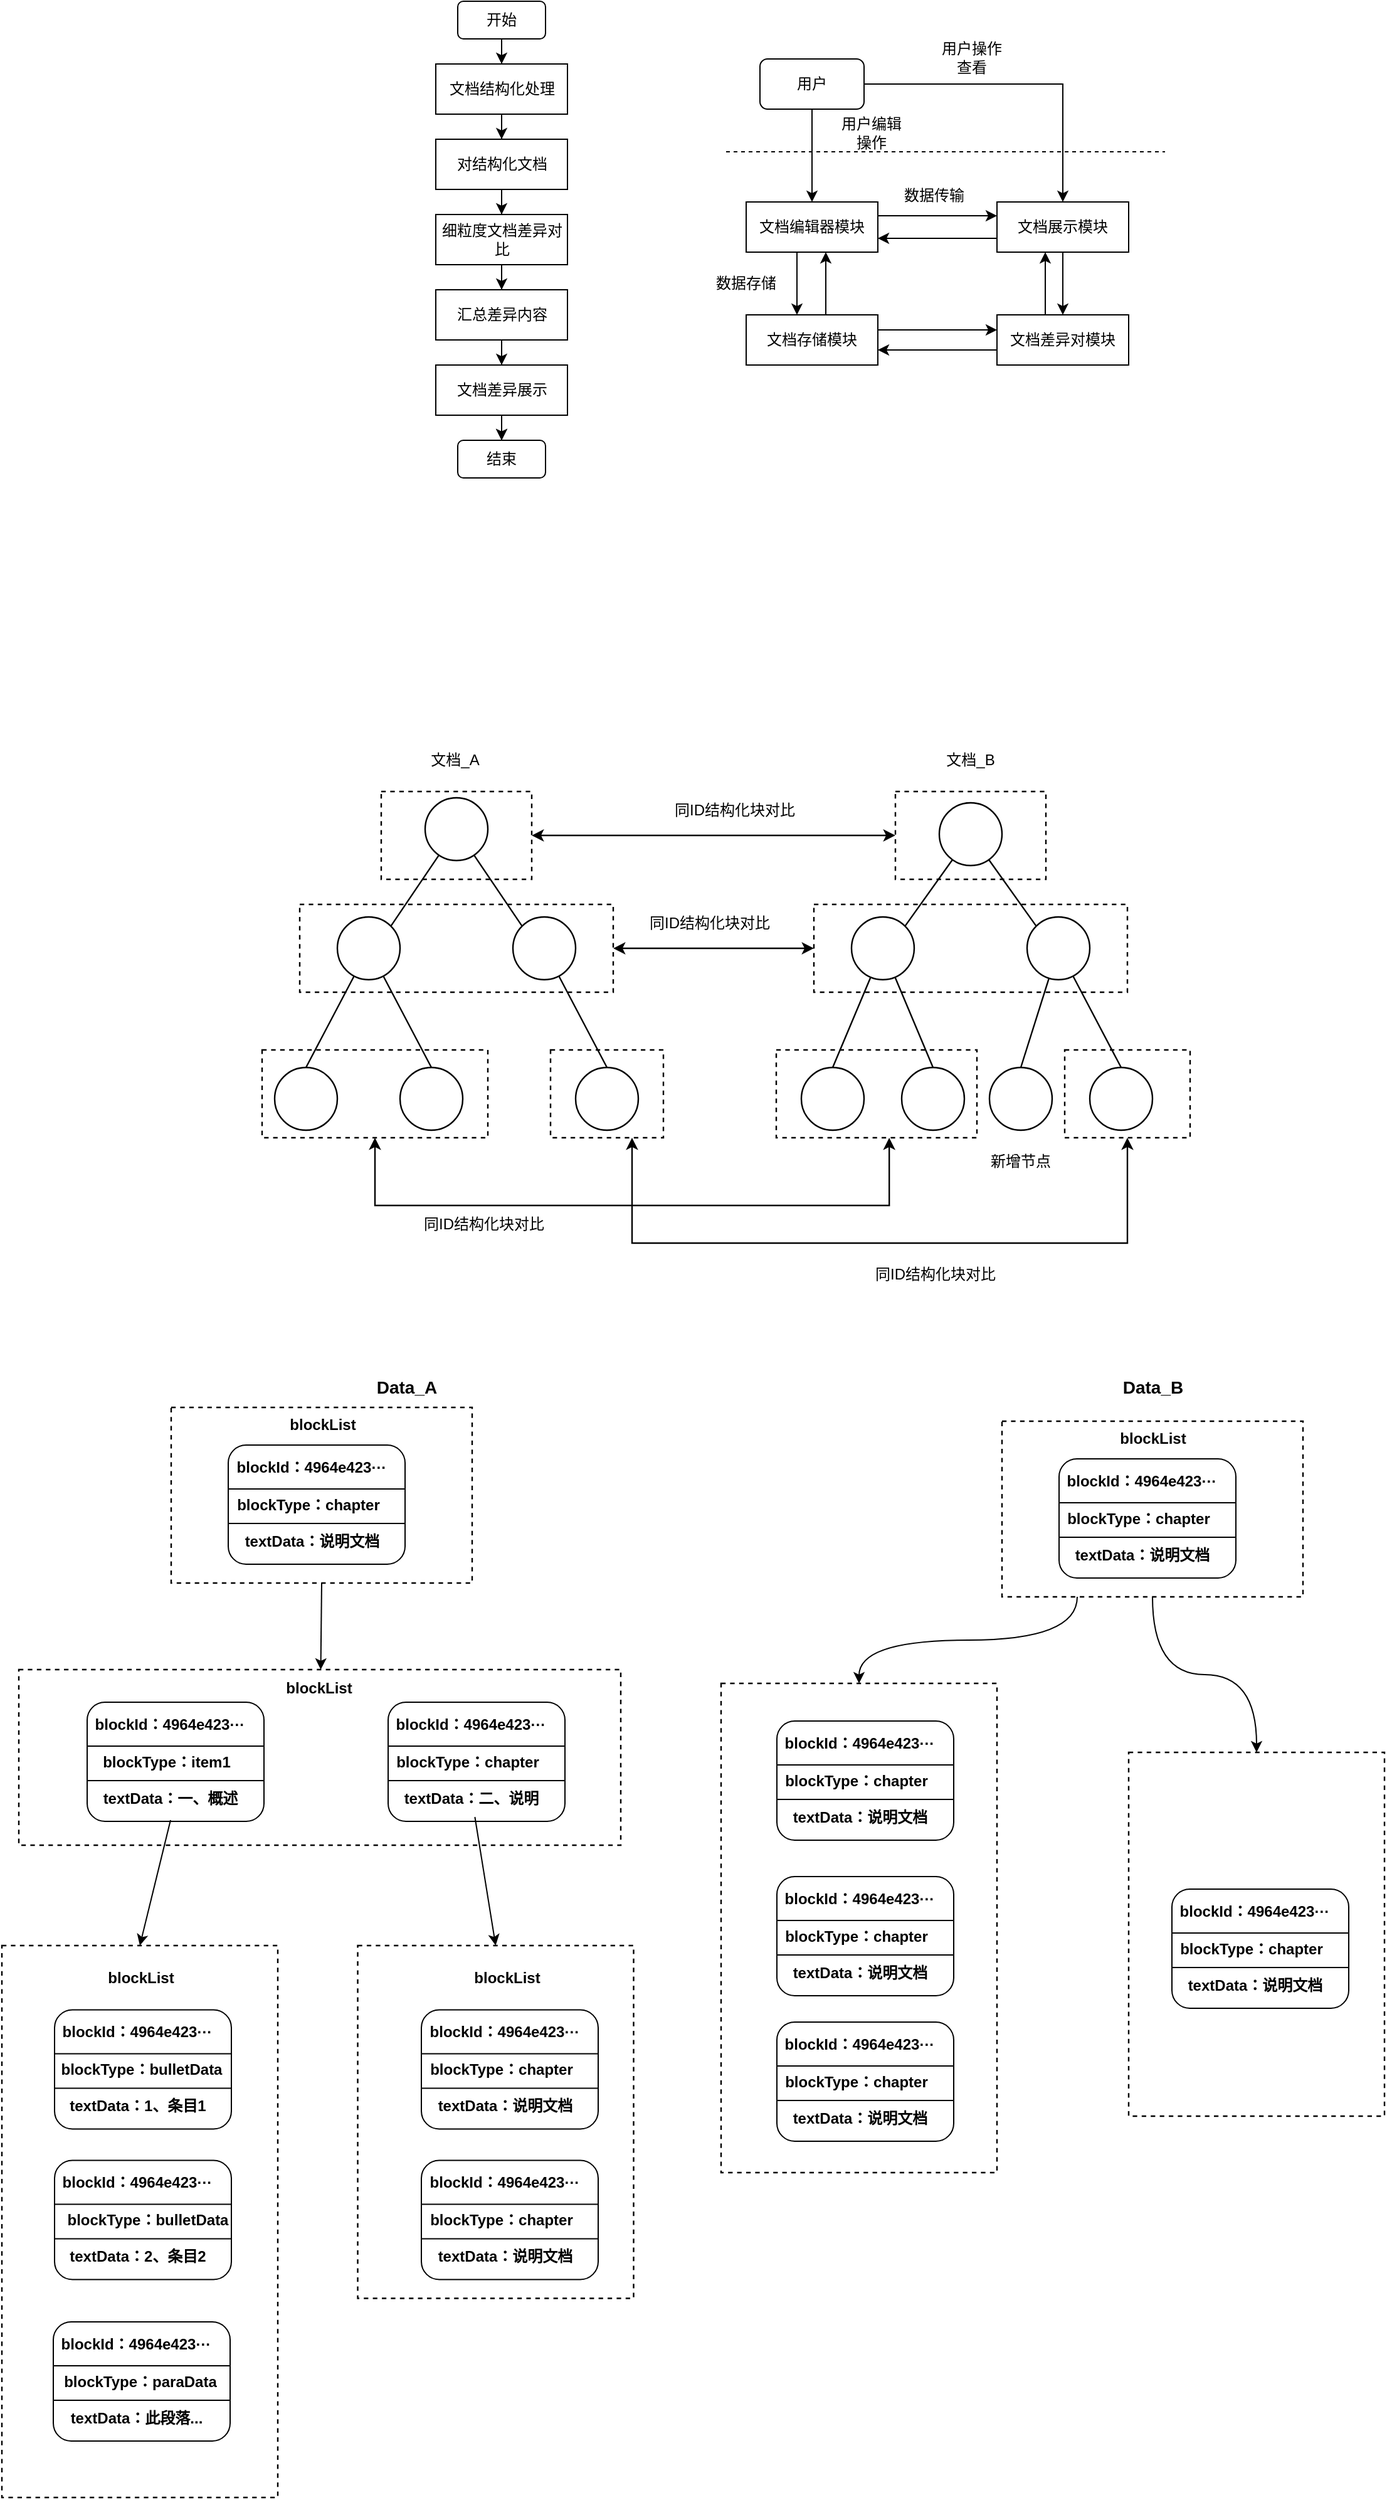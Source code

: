 <mxfile version="24.6.4" type="github">
  <diagram name="第 1 页" id="oBcTDAW4pHkjtFFDSPgj">
    <mxGraphModel dx="2062" dy="655" grid="1" gridSize="10" guides="1" tooltips="1" connect="1" arrows="1" fold="1" page="1" pageScale="1" pageWidth="827" pageHeight="1169" math="0" shadow="0">
      <root>
        <mxCell id="0" />
        <mxCell id="1" parent="0" />
        <mxCell id="rCB-V95ukldK7txEn3Un-233" value="" style="rounded=0;whiteSpace=wrap;html=1;dashed=1;strokeWidth=1.2;" vertex="1" parent="1">
          <mxGeometry x="-163.5" y="1660" width="220" height="440" as="geometry" />
        </mxCell>
        <mxCell id="rCB-V95ukldK7txEn3Un-5" style="edgeStyle=orthogonalEdgeStyle;rounded=0;orthogonalLoop=1;jettySize=auto;html=1;entryX=0.5;entryY=0;entryDx=0;entryDy=0;" edge="1" parent="1" source="lkDawI4MRN-JRugf49g6-1" target="lkDawI4MRN-JRugf49g6-2">
          <mxGeometry relative="1" as="geometry" />
        </mxCell>
        <mxCell id="lkDawI4MRN-JRugf49g6-1" value="开始" style="rounded=1;whiteSpace=wrap;html=1;" parent="1" vertex="1">
          <mxGeometry x="200" y="110" width="70" height="30" as="geometry" />
        </mxCell>
        <mxCell id="rCB-V95ukldK7txEn3Un-6" style="edgeStyle=orthogonalEdgeStyle;rounded=0;orthogonalLoop=1;jettySize=auto;html=1;entryX=0.5;entryY=0;entryDx=0;entryDy=0;" edge="1" parent="1" source="lkDawI4MRN-JRugf49g6-2" target="lkDawI4MRN-JRugf49g6-4">
          <mxGeometry relative="1" as="geometry" />
        </mxCell>
        <mxCell id="lkDawI4MRN-JRugf49g6-2" value="文档结构化处理" style="rounded=0;whiteSpace=wrap;html=1;" parent="1" vertex="1">
          <mxGeometry x="182.5" y="160" width="105" height="40" as="geometry" />
        </mxCell>
        <mxCell id="rCB-V95ukldK7txEn3Un-7" style="edgeStyle=orthogonalEdgeStyle;rounded=0;orthogonalLoop=1;jettySize=auto;html=1;entryX=0.5;entryY=0;entryDx=0;entryDy=0;" edge="1" parent="1" source="lkDawI4MRN-JRugf49g6-4" target="rCB-V95ukldK7txEn3Un-1">
          <mxGeometry relative="1" as="geometry" />
        </mxCell>
        <mxCell id="lkDawI4MRN-JRugf49g6-4" value="对结构化文档" style="rounded=0;whiteSpace=wrap;html=1;" parent="1" vertex="1">
          <mxGeometry x="182.5" y="220" width="105" height="40" as="geometry" />
        </mxCell>
        <mxCell id="rCB-V95ukldK7txEn3Un-8" style="edgeStyle=orthogonalEdgeStyle;rounded=0;orthogonalLoop=1;jettySize=auto;html=1;entryX=0.5;entryY=0;entryDx=0;entryDy=0;" edge="1" parent="1" source="rCB-V95ukldK7txEn3Un-1" target="rCB-V95ukldK7txEn3Un-2">
          <mxGeometry relative="1" as="geometry" />
        </mxCell>
        <mxCell id="rCB-V95ukldK7txEn3Un-1" value="细粒度文档差异对比" style="rounded=0;whiteSpace=wrap;html=1;" vertex="1" parent="1">
          <mxGeometry x="182.5" y="280" width="105" height="40" as="geometry" />
        </mxCell>
        <mxCell id="rCB-V95ukldK7txEn3Un-9" style="edgeStyle=orthogonalEdgeStyle;rounded=0;orthogonalLoop=1;jettySize=auto;html=1;entryX=0.5;entryY=0;entryDx=0;entryDy=0;" edge="1" parent="1" source="rCB-V95ukldK7txEn3Un-2" target="rCB-V95ukldK7txEn3Un-3">
          <mxGeometry relative="1" as="geometry" />
        </mxCell>
        <mxCell id="rCB-V95ukldK7txEn3Un-2" value="汇总差异内容" style="rounded=0;whiteSpace=wrap;html=1;" vertex="1" parent="1">
          <mxGeometry x="182.5" y="340" width="105" height="40" as="geometry" />
        </mxCell>
        <mxCell id="rCB-V95ukldK7txEn3Un-10" style="edgeStyle=orthogonalEdgeStyle;rounded=0;orthogonalLoop=1;jettySize=auto;html=1;entryX=0.5;entryY=0;entryDx=0;entryDy=0;" edge="1" parent="1" source="rCB-V95ukldK7txEn3Un-3" target="rCB-V95ukldK7txEn3Un-4">
          <mxGeometry relative="1" as="geometry" />
        </mxCell>
        <mxCell id="rCB-V95ukldK7txEn3Un-11" value="" style="edgeStyle=orthogonalEdgeStyle;rounded=0;orthogonalLoop=1;jettySize=auto;html=1;" edge="1" parent="1" source="rCB-V95ukldK7txEn3Un-3" target="rCB-V95ukldK7txEn3Un-4">
          <mxGeometry relative="1" as="geometry" />
        </mxCell>
        <mxCell id="rCB-V95ukldK7txEn3Un-3" value="文档差异展示" style="rounded=0;whiteSpace=wrap;html=1;" vertex="1" parent="1">
          <mxGeometry x="182.5" y="400" width="105" height="40" as="geometry" />
        </mxCell>
        <mxCell id="rCB-V95ukldK7txEn3Un-4" value="结束" style="rounded=1;whiteSpace=wrap;html=1;" vertex="1" parent="1">
          <mxGeometry x="200" y="460" width="70" height="30" as="geometry" />
        </mxCell>
        <mxCell id="rCB-V95ukldK7txEn3Un-15" style="edgeStyle=orthogonalEdgeStyle;rounded=0;orthogonalLoop=1;jettySize=auto;html=1;entryX=0.5;entryY=0;entryDx=0;entryDy=0;" edge="1" parent="1">
          <mxGeometry relative="1" as="geometry">
            <mxPoint x="470.5" y="310" as="sourcePoint" />
            <mxPoint x="470.5" y="360" as="targetPoint" />
          </mxGeometry>
        </mxCell>
        <mxCell id="rCB-V95ukldK7txEn3Un-18" style="edgeStyle=orthogonalEdgeStyle;rounded=0;orthogonalLoop=1;jettySize=auto;html=1;entryX=0;entryY=0.5;entryDx=0;entryDy=0;" edge="1" parent="1">
          <mxGeometry relative="1" as="geometry">
            <mxPoint x="535" y="281" as="sourcePoint" />
            <mxPoint x="630" y="281" as="targetPoint" />
          </mxGeometry>
        </mxCell>
        <mxCell id="rCB-V95ukldK7txEn3Un-32" value="" style="edgeStyle=orthogonalEdgeStyle;rounded=0;orthogonalLoop=1;jettySize=auto;html=1;" edge="1" parent="1">
          <mxGeometry relative="1" as="geometry">
            <mxPoint x="630" y="388" as="sourcePoint" />
            <mxPoint x="535" y="388" as="targetPoint" />
          </mxGeometry>
        </mxCell>
        <mxCell id="rCB-V95ukldK7txEn3Un-33" value="" style="edgeStyle=orthogonalEdgeStyle;rounded=0;orthogonalLoop=1;jettySize=auto;html=1;" edge="1" parent="1">
          <mxGeometry relative="1" as="geometry">
            <mxPoint x="668.5" y="360" as="sourcePoint" />
            <mxPoint x="668.5" y="310" as="targetPoint" />
          </mxGeometry>
        </mxCell>
        <mxCell id="rCB-V95ukldK7txEn3Un-12" value="文档差异对模块" style="rounded=0;whiteSpace=wrap;html=1;" vertex="1" parent="1">
          <mxGeometry x="630" y="360" width="105" height="40" as="geometry" />
        </mxCell>
        <mxCell id="rCB-V95ukldK7txEn3Un-16" style="edgeStyle=orthogonalEdgeStyle;rounded=0;orthogonalLoop=1;jettySize=auto;html=1;entryX=0.5;entryY=1;entryDx=0;entryDy=0;" edge="1" parent="1">
          <mxGeometry relative="1" as="geometry">
            <mxPoint x="493.5" y="360" as="sourcePoint" />
            <mxPoint x="493.5" y="310" as="targetPoint" />
          </mxGeometry>
        </mxCell>
        <mxCell id="rCB-V95ukldK7txEn3Un-29" value="" style="edgeStyle=orthogonalEdgeStyle;rounded=0;orthogonalLoop=1;jettySize=auto;html=1;" edge="1" parent="1">
          <mxGeometry relative="1" as="geometry">
            <mxPoint x="535" y="372" as="sourcePoint" />
            <mxPoint x="630" y="372" as="targetPoint" />
          </mxGeometry>
        </mxCell>
        <mxCell id="rCB-V95ukldK7txEn3Un-13" value="文档存储模块" style="rounded=0;whiteSpace=wrap;html=1;" vertex="1" parent="1">
          <mxGeometry x="430" y="360" width="105" height="40" as="geometry" />
        </mxCell>
        <mxCell id="rCB-V95ukldK7txEn3Un-20" value="" style="edgeStyle=orthogonalEdgeStyle;rounded=0;orthogonalLoop=1;jettySize=auto;html=1;" edge="1" parent="1">
          <mxGeometry relative="1" as="geometry">
            <mxPoint x="630" y="299" as="sourcePoint" />
            <mxPoint x="535" y="299" as="targetPoint" />
          </mxGeometry>
        </mxCell>
        <mxCell id="rCB-V95ukldK7txEn3Un-34" value="" style="edgeStyle=orthogonalEdgeStyle;rounded=0;orthogonalLoop=1;jettySize=auto;html=1;" edge="1" parent="1" source="rCB-V95ukldK7txEn3Un-14" target="rCB-V95ukldK7txEn3Un-12">
          <mxGeometry relative="1" as="geometry" />
        </mxCell>
        <mxCell id="rCB-V95ukldK7txEn3Un-14" value="文档展示模块" style="rounded=0;whiteSpace=wrap;html=1;" vertex="1" parent="1">
          <mxGeometry x="630" y="270" width="105" height="40" as="geometry" />
        </mxCell>
        <mxCell id="rCB-V95ukldK7txEn3Un-22" value="" style="endArrow=none;html=1;rounded=0;dashed=1;" edge="1" parent="1">
          <mxGeometry width="50" height="50" relative="1" as="geometry">
            <mxPoint x="414" y="230" as="sourcePoint" />
            <mxPoint x="764" y="230" as="targetPoint" />
          </mxGeometry>
        </mxCell>
        <mxCell id="rCB-V95ukldK7txEn3Un-25" value="用户操作查看" style="text;html=1;align=center;verticalAlign=middle;whiteSpace=wrap;rounded=0;" vertex="1" parent="1">
          <mxGeometry x="580" y="140" width="60" height="30" as="geometry" />
        </mxCell>
        <mxCell id="rCB-V95ukldK7txEn3Un-26" value="数据传输" style="text;html=1;align=center;verticalAlign=middle;whiteSpace=wrap;rounded=0;" vertex="1" parent="1">
          <mxGeometry x="550" y="250" width="60" height="30" as="geometry" />
        </mxCell>
        <mxCell id="rCB-V95ukldK7txEn3Un-27" value="数据存储" style="text;html=1;align=center;verticalAlign=middle;whiteSpace=wrap;rounded=0;" vertex="1" parent="1">
          <mxGeometry x="400" y="320" width="60" height="30" as="geometry" />
        </mxCell>
        <mxCell id="rCB-V95ukldK7txEn3Un-28" value="文档编辑器模块" style="rounded=0;whiteSpace=wrap;html=1;" vertex="1" parent="1">
          <mxGeometry x="430" y="270" width="105" height="40" as="geometry" />
        </mxCell>
        <mxCell id="rCB-V95ukldK7txEn3Un-37" value="" style="edgeStyle=orthogonalEdgeStyle;rounded=0;orthogonalLoop=1;jettySize=auto;html=1;" edge="1" parent="1" source="rCB-V95ukldK7txEn3Un-35" target="rCB-V95ukldK7txEn3Un-28">
          <mxGeometry relative="1" as="geometry" />
        </mxCell>
        <mxCell id="rCB-V95ukldK7txEn3Un-38" style="edgeStyle=orthogonalEdgeStyle;rounded=0;orthogonalLoop=1;jettySize=auto;html=1;entryX=0.5;entryY=0;entryDx=0;entryDy=0;" edge="1" parent="1" source="rCB-V95ukldK7txEn3Un-35" target="rCB-V95ukldK7txEn3Un-14">
          <mxGeometry relative="1" as="geometry" />
        </mxCell>
        <mxCell id="rCB-V95ukldK7txEn3Un-35" value="用户" style="rounded=1;whiteSpace=wrap;html=1;" vertex="1" parent="1">
          <mxGeometry x="441" y="156" width="83" height="40" as="geometry" />
        </mxCell>
        <mxCell id="rCB-V95ukldK7txEn3Un-36" value="用户编辑操作" style="text;html=1;align=center;verticalAlign=middle;whiteSpace=wrap;rounded=0;" vertex="1" parent="1">
          <mxGeometry x="500" y="200" width="60" height="30" as="geometry" />
        </mxCell>
        <mxCell id="rCB-V95ukldK7txEn3Un-83" style="edgeStyle=orthogonalEdgeStyle;rounded=0;orthogonalLoop=1;jettySize=auto;html=1;entryX=0.5;entryY=1;entryDx=0;entryDy=0;startArrow=classic;startFill=1;strokeWidth=1.2;" edge="1" parent="1" source="rCB-V95ukldK7txEn3Un-84" target="rCB-V95ukldK7txEn3Un-86">
          <mxGeometry relative="1" as="geometry">
            <mxPoint x="339" y="1140" as="targetPoint" />
            <Array as="points">
              <mxPoint x="339" y="1100" />
              <mxPoint x="734" y="1100" />
            </Array>
          </mxGeometry>
        </mxCell>
        <mxCell id="rCB-V95ukldK7txEn3Un-84" value="" style="rounded=0;whiteSpace=wrap;html=1;dashed=1;strokeWidth=1.2;" vertex="1" parent="1">
          <mxGeometry x="274" y="946" width="90" height="70" as="geometry" />
        </mxCell>
        <mxCell id="rCB-V95ukldK7txEn3Un-85" value="" style="rounded=0;whiteSpace=wrap;html=1;dashed=1;strokeWidth=1.2;" vertex="1" parent="1">
          <mxGeometry x="454" y="946" width="160" height="70" as="geometry" />
        </mxCell>
        <mxCell id="rCB-V95ukldK7txEn3Un-86" value="" style="rounded=0;whiteSpace=wrap;html=1;dashed=1;strokeWidth=1.2;" vertex="1" parent="1">
          <mxGeometry x="684" y="946" width="100" height="70" as="geometry" />
        </mxCell>
        <mxCell id="rCB-V95ukldK7txEn3Un-87" value="" style="rounded=0;whiteSpace=wrap;html=1;dashed=1;strokeWidth=1.2;" vertex="1" parent="1">
          <mxGeometry x="44" y="946" width="180" height="70" as="geometry" />
        </mxCell>
        <mxCell id="rCB-V95ukldK7txEn3Un-88" value="" style="rounded=0;whiteSpace=wrap;html=1;dashed=1;strokeWidth=1.2;" vertex="1" parent="1">
          <mxGeometry x="484" y="830" width="250" height="70" as="geometry" />
        </mxCell>
        <mxCell id="rCB-V95ukldK7txEn3Un-89" style="edgeStyle=orthogonalEdgeStyle;rounded=0;orthogonalLoop=1;jettySize=auto;html=1;entryX=0;entryY=0.5;entryDx=0;entryDy=0;startArrow=classic;startFill=1;strokeWidth=1.2;" edge="1" parent="1" source="rCB-V95ukldK7txEn3Un-90" target="rCB-V95ukldK7txEn3Un-88">
          <mxGeometry relative="1" as="geometry" />
        </mxCell>
        <mxCell id="rCB-V95ukldK7txEn3Un-90" value="" style="rounded=0;whiteSpace=wrap;html=1;dashed=1;strokeWidth=1.2;" vertex="1" parent="1">
          <mxGeometry x="74" y="830" width="250" height="70" as="geometry" />
        </mxCell>
        <mxCell id="rCB-V95ukldK7txEn3Un-91" value="" style="rounded=0;whiteSpace=wrap;html=1;dashed=1;strokeWidth=1.2;" vertex="1" parent="1">
          <mxGeometry x="549" y="740" width="120" height="70" as="geometry" />
        </mxCell>
        <mxCell id="rCB-V95ukldK7txEn3Un-92" style="edgeStyle=orthogonalEdgeStyle;rounded=0;orthogonalLoop=1;jettySize=auto;html=1;entryX=0;entryY=0.5;entryDx=0;entryDy=0;startArrow=classic;startFill=1;strokeWidth=1.2;" edge="1" parent="1" source="rCB-V95ukldK7txEn3Un-93" target="rCB-V95ukldK7txEn3Un-91">
          <mxGeometry relative="1" as="geometry" />
        </mxCell>
        <mxCell id="rCB-V95ukldK7txEn3Un-93" value="" style="rounded=0;whiteSpace=wrap;html=1;dashed=1;strokeWidth=1.2;" vertex="1" parent="1">
          <mxGeometry x="139" y="740" width="120" height="70" as="geometry" />
        </mxCell>
        <mxCell id="rCB-V95ukldK7txEn3Un-94" style="rounded=0;orthogonalLoop=1;jettySize=auto;html=1;entryX=1;entryY=0;entryDx=0;entryDy=0;endArrow=none;endFill=0;strokeWidth=1.2;" edge="1" parent="1" source="rCB-V95ukldK7txEn3Un-96" target="rCB-V95ukldK7txEn3Un-99">
          <mxGeometry relative="1" as="geometry" />
        </mxCell>
        <mxCell id="rCB-V95ukldK7txEn3Un-95" style="rounded=0;orthogonalLoop=1;jettySize=auto;html=1;entryX=0;entryY=0;entryDx=0;entryDy=0;endArrow=none;endFill=0;strokeWidth=1.2;" edge="1" parent="1" source="rCB-V95ukldK7txEn3Un-96" target="rCB-V95ukldK7txEn3Un-101">
          <mxGeometry relative="1" as="geometry" />
        </mxCell>
        <mxCell id="rCB-V95ukldK7txEn3Un-96" value="" style="ellipse;whiteSpace=wrap;html=1;aspect=fixed;strokeWidth=1.2;" vertex="1" parent="1">
          <mxGeometry x="174" y="745" width="50" height="50" as="geometry" />
        </mxCell>
        <mxCell id="rCB-V95ukldK7txEn3Un-97" style="rounded=0;orthogonalLoop=1;jettySize=auto;html=1;entryX=0.5;entryY=0;entryDx=0;entryDy=0;endArrow=none;endFill=0;strokeWidth=1.2;" edge="1" parent="1" source="rCB-V95ukldK7txEn3Un-99" target="rCB-V95ukldK7txEn3Un-102">
          <mxGeometry relative="1" as="geometry" />
        </mxCell>
        <mxCell id="rCB-V95ukldK7txEn3Un-98" style="rounded=0;orthogonalLoop=1;jettySize=auto;html=1;entryX=0.5;entryY=0;entryDx=0;entryDy=0;endArrow=none;endFill=0;strokeWidth=1.2;" edge="1" parent="1" source="rCB-V95ukldK7txEn3Un-99" target="rCB-V95ukldK7txEn3Un-103">
          <mxGeometry relative="1" as="geometry" />
        </mxCell>
        <mxCell id="rCB-V95ukldK7txEn3Un-99" value="" style="ellipse;whiteSpace=wrap;html=1;aspect=fixed;strokeWidth=1.2;" vertex="1" parent="1">
          <mxGeometry x="104" y="840" width="50" height="50" as="geometry" />
        </mxCell>
        <mxCell id="rCB-V95ukldK7txEn3Un-100" style="rounded=0;orthogonalLoop=1;jettySize=auto;html=1;entryX=0.5;entryY=0;entryDx=0;entryDy=0;endArrow=none;endFill=0;strokeWidth=1.2;" edge="1" parent="1" source="rCB-V95ukldK7txEn3Un-101" target="rCB-V95ukldK7txEn3Un-104">
          <mxGeometry relative="1" as="geometry" />
        </mxCell>
        <mxCell id="rCB-V95ukldK7txEn3Un-101" value="" style="ellipse;whiteSpace=wrap;html=1;aspect=fixed;strokeWidth=1.2;" vertex="1" parent="1">
          <mxGeometry x="244" y="840" width="50" height="50" as="geometry" />
        </mxCell>
        <mxCell id="rCB-V95ukldK7txEn3Un-102" value="" style="ellipse;whiteSpace=wrap;html=1;aspect=fixed;strokeWidth=1.2;" vertex="1" parent="1">
          <mxGeometry x="54" y="960" width="50" height="50" as="geometry" />
        </mxCell>
        <mxCell id="rCB-V95ukldK7txEn3Un-103" value="" style="ellipse;whiteSpace=wrap;html=1;aspect=fixed;strokeWidth=1.2;" vertex="1" parent="1">
          <mxGeometry x="154" y="960" width="50" height="50" as="geometry" />
        </mxCell>
        <mxCell id="rCB-V95ukldK7txEn3Un-104" value="" style="ellipse;whiteSpace=wrap;html=1;aspect=fixed;strokeWidth=1.2;" vertex="1" parent="1">
          <mxGeometry x="294" y="960" width="50" height="50" as="geometry" />
        </mxCell>
        <mxCell id="rCB-V95ukldK7txEn3Un-105" style="rounded=0;orthogonalLoop=1;jettySize=auto;html=1;entryX=1;entryY=0;entryDx=0;entryDy=0;endArrow=none;endFill=0;strokeWidth=1.2;" edge="1" parent="1" source="rCB-V95ukldK7txEn3Un-107" target="rCB-V95ukldK7txEn3Un-110">
          <mxGeometry relative="1" as="geometry" />
        </mxCell>
        <mxCell id="rCB-V95ukldK7txEn3Un-106" style="rounded=0;orthogonalLoop=1;jettySize=auto;html=1;entryX=0;entryY=0;entryDx=0;entryDy=0;endArrow=none;endFill=0;strokeWidth=1.2;" edge="1" parent="1" source="rCB-V95ukldK7txEn3Un-107" target="rCB-V95ukldK7txEn3Un-113">
          <mxGeometry relative="1" as="geometry" />
        </mxCell>
        <mxCell id="rCB-V95ukldK7txEn3Un-107" value="" style="ellipse;whiteSpace=wrap;html=1;aspect=fixed;strokeWidth=1.2;" vertex="1" parent="1">
          <mxGeometry x="584" y="749" width="50" height="50" as="geometry" />
        </mxCell>
        <mxCell id="rCB-V95ukldK7txEn3Un-108" style="rounded=0;orthogonalLoop=1;jettySize=auto;html=1;entryX=0.5;entryY=0;entryDx=0;entryDy=0;endArrow=none;endFill=0;strokeWidth=1.2;" edge="1" parent="1" source="rCB-V95ukldK7txEn3Un-110" target="rCB-V95ukldK7txEn3Un-114">
          <mxGeometry relative="1" as="geometry" />
        </mxCell>
        <mxCell id="rCB-V95ukldK7txEn3Un-109" style="rounded=0;orthogonalLoop=1;jettySize=auto;html=1;entryX=0.5;entryY=0;entryDx=0;entryDy=0;endArrow=none;endFill=0;strokeWidth=1.2;" edge="1" parent="1" source="rCB-V95ukldK7txEn3Un-110" target="rCB-V95ukldK7txEn3Un-115">
          <mxGeometry relative="1" as="geometry" />
        </mxCell>
        <mxCell id="rCB-V95ukldK7txEn3Un-110" value="" style="ellipse;whiteSpace=wrap;html=1;aspect=fixed;strokeWidth=1.2;" vertex="1" parent="1">
          <mxGeometry x="514" y="840" width="50" height="50" as="geometry" />
        </mxCell>
        <mxCell id="rCB-V95ukldK7txEn3Un-111" style="rounded=0;orthogonalLoop=1;jettySize=auto;html=1;entryX=0.5;entryY=0;entryDx=0;entryDy=0;endArrow=none;endFill=0;strokeWidth=1.2;" edge="1" parent="1" source="rCB-V95ukldK7txEn3Un-113" target="rCB-V95ukldK7txEn3Un-116">
          <mxGeometry relative="1" as="geometry" />
        </mxCell>
        <mxCell id="rCB-V95ukldK7txEn3Un-112" style="rounded=0;orthogonalLoop=1;jettySize=auto;html=1;entryX=0.5;entryY=0;entryDx=0;entryDy=0;endArrow=none;endFill=0;strokeWidth=1.2;" edge="1" parent="1" source="rCB-V95ukldK7txEn3Un-113" target="rCB-V95ukldK7txEn3Un-117">
          <mxGeometry relative="1" as="geometry" />
        </mxCell>
        <mxCell id="rCB-V95ukldK7txEn3Un-113" value="" style="ellipse;whiteSpace=wrap;html=1;aspect=fixed;strokeWidth=1.2;" vertex="1" parent="1">
          <mxGeometry x="654" y="840" width="50" height="50" as="geometry" />
        </mxCell>
        <mxCell id="rCB-V95ukldK7txEn3Un-114" value="" style="ellipse;whiteSpace=wrap;html=1;aspect=fixed;strokeWidth=1.2;" vertex="1" parent="1">
          <mxGeometry x="474" y="960" width="50" height="50" as="geometry" />
        </mxCell>
        <mxCell id="rCB-V95ukldK7txEn3Un-115" value="" style="ellipse;whiteSpace=wrap;html=1;aspect=fixed;strokeWidth=1.2;" vertex="1" parent="1">
          <mxGeometry x="554" y="960" width="50" height="50" as="geometry" />
        </mxCell>
        <mxCell id="rCB-V95ukldK7txEn3Un-116" value="" style="ellipse;whiteSpace=wrap;html=1;aspect=fixed;strokeWidth=1.2;" vertex="1" parent="1">
          <mxGeometry x="704" y="960" width="50" height="50" as="geometry" />
        </mxCell>
        <mxCell id="rCB-V95ukldK7txEn3Un-117" value="" style="ellipse;whiteSpace=wrap;html=1;aspect=fixed;strokeWidth=1.2;" vertex="1" parent="1">
          <mxGeometry x="624" y="960" width="50" height="50" as="geometry" />
        </mxCell>
        <mxCell id="rCB-V95ukldK7txEn3Un-118" style="edgeStyle=orthogonalEdgeStyle;rounded=0;orthogonalLoop=1;jettySize=auto;html=1;entryX=0.563;entryY=1;entryDx=0;entryDy=0;entryPerimeter=0;exitX=0.5;exitY=1;exitDx=0;exitDy=0;startArrow=classic;startFill=1;strokeWidth=1.2;" edge="1" parent="1" source="rCB-V95ukldK7txEn3Un-87" target="rCB-V95ukldK7txEn3Un-85">
          <mxGeometry relative="1" as="geometry">
            <Array as="points">
              <mxPoint x="134" y="1070" />
              <mxPoint x="544" y="1070" />
            </Array>
          </mxGeometry>
        </mxCell>
        <mxCell id="rCB-V95ukldK7txEn3Un-119" value="文档_A" style="text;html=1;align=center;verticalAlign=middle;whiteSpace=wrap;rounded=0;strokeWidth=1.2;" vertex="1" parent="1">
          <mxGeometry x="168" y="700" width="60" height="30" as="geometry" />
        </mxCell>
        <mxCell id="rCB-V95ukldK7txEn3Un-120" value="文档_B" style="text;html=1;align=center;verticalAlign=middle;whiteSpace=wrap;rounded=0;strokeWidth=1.2;" vertex="1" parent="1">
          <mxGeometry x="579" y="700" width="60" height="30" as="geometry" />
        </mxCell>
        <mxCell id="rCB-V95ukldK7txEn3Un-121" value="同ID结构化块对比" style="text;html=1;align=center;verticalAlign=middle;whiteSpace=wrap;rounded=0;strokeWidth=1.2;" vertex="1" parent="1">
          <mxGeometry x="368" y="740" width="106" height="30" as="geometry" />
        </mxCell>
        <mxCell id="rCB-V95ukldK7txEn3Un-122" value="同ID结构化块对比" style="text;html=1;align=center;verticalAlign=middle;whiteSpace=wrap;rounded=0;strokeWidth=1.2;" vertex="1" parent="1">
          <mxGeometry x="348" y="830" width="106" height="30" as="geometry" />
        </mxCell>
        <mxCell id="rCB-V95ukldK7txEn3Un-123" value="同ID结构化块对比" style="text;html=1;align=center;verticalAlign=middle;whiteSpace=wrap;rounded=0;strokeWidth=1.2;" vertex="1" parent="1">
          <mxGeometry x="168" y="1070" width="106" height="30" as="geometry" />
        </mxCell>
        <mxCell id="rCB-V95ukldK7txEn3Un-124" value="同ID结构化块对比" style="text;html=1;align=center;verticalAlign=middle;whiteSpace=wrap;rounded=0;strokeWidth=1.2;" vertex="1" parent="1">
          <mxGeometry x="528" y="1110" width="106" height="30" as="geometry" />
        </mxCell>
        <mxCell id="rCB-V95ukldK7txEn3Un-125" value="新增节点" style="text;html=1;align=center;verticalAlign=middle;whiteSpace=wrap;rounded=0;strokeWidth=1.2;" vertex="1" parent="1">
          <mxGeometry x="619" y="1020" width="60" height="30" as="geometry" />
        </mxCell>
        <mxCell id="rCB-V95ukldK7txEn3Un-195" style="rounded=0;orthogonalLoop=1;jettySize=auto;html=1;exitX=0.5;exitY=1;exitDx=0;exitDy=0;" edge="1" parent="1" source="rCB-V95ukldK7txEn3Un-126" target="rCB-V95ukldK7txEn3Un-157">
          <mxGeometry relative="1" as="geometry" />
        </mxCell>
        <mxCell id="rCB-V95ukldK7txEn3Un-126" value="" style="rounded=0;whiteSpace=wrap;html=1;dashed=1;strokeWidth=1.2;" vertex="1" parent="1">
          <mxGeometry x="-28.5" y="1231" width="240" height="140" as="geometry" />
        </mxCell>
        <mxCell id="rCB-V95ukldK7txEn3Un-145" value="" style="group" vertex="1" connectable="0" parent="1">
          <mxGeometry x="12.5" y="1261" width="145.5" height="95" as="geometry" />
        </mxCell>
        <mxCell id="rCB-V95ukldK7txEn3Un-139" value="" style="rounded=1;whiteSpace=wrap;html=1;" vertex="1" parent="rCB-V95ukldK7txEn3Un-145">
          <mxGeometry x="4.5" width="141" height="95" as="geometry" />
        </mxCell>
        <mxCell id="rCB-V95ukldK7txEn3Un-138" value="" style="rounded=0;whiteSpace=wrap;html=1;" vertex="1" parent="rCB-V95ukldK7txEn3Un-145">
          <mxGeometry x="4.5" y="35" width="141" height="27.5" as="geometry" />
        </mxCell>
        <mxCell id="rCB-V95ukldK7txEn3Un-142" value="blockId：4964e423···" style="text;html=1;align=center;verticalAlign=middle;whiteSpace=wrap;rounded=0;fontStyle=1" vertex="1" parent="rCB-V95ukldK7txEn3Un-145">
          <mxGeometry y="2.5" width="141" height="30" as="geometry" />
        </mxCell>
        <mxCell id="rCB-V95ukldK7txEn3Un-143" value="blockType：chapter" style="text;html=1;align=center;verticalAlign=middle;whiteSpace=wrap;rounded=0;fontStyle=1" vertex="1" parent="rCB-V95ukldK7txEn3Un-145">
          <mxGeometry x="8.25" y="32.5" width="120" height="30" as="geometry" />
        </mxCell>
        <mxCell id="rCB-V95ukldK7txEn3Un-144" value="textData：说明文档" style="text;html=1;align=center;verticalAlign=middle;whiteSpace=wrap;rounded=0;fontStyle=1" vertex="1" parent="rCB-V95ukldK7txEn3Un-145">
          <mxGeometry x="11.25" y="61.5" width="120" height="30" as="geometry" />
        </mxCell>
        <mxCell id="rCB-V95ukldK7txEn3Un-146" value="blockList" style="text;html=1;align=center;verticalAlign=middle;resizable=0;points=[];autosize=1;strokeColor=none;fillColor=none;fontStyle=1" vertex="1" parent="1">
          <mxGeometry x="56.5" y="1230" width="70" height="30" as="geometry" />
        </mxCell>
        <mxCell id="rCB-V95ukldK7txEn3Un-155" value="&lt;b style=&quot;font-size: 14px;&quot;&gt;Data_A&lt;/b&gt;" style="text;html=1;align=center;verticalAlign=middle;resizable=0;points=[];autosize=1;strokeColor=none;fillColor=none;fontSize=14;" vertex="1" parent="1">
          <mxGeometry x="124" y="1200" width="70" height="30" as="geometry" />
        </mxCell>
        <mxCell id="rCB-V95ukldK7txEn3Un-156" value="&lt;b style=&quot;font-size: 14px;&quot;&gt;Data_B&lt;/b&gt;" style="text;html=1;align=center;verticalAlign=middle;resizable=0;points=[];autosize=1;strokeColor=none;fillColor=none;fontSize=14;" vertex="1" parent="1">
          <mxGeometry x="719" y="1200" width="70" height="30" as="geometry" />
        </mxCell>
        <mxCell id="rCB-V95ukldK7txEn3Un-157" value="" style="rounded=0;whiteSpace=wrap;html=1;dashed=1;strokeWidth=1.2;" vertex="1" parent="1">
          <mxGeometry x="-150" y="1440" width="480" height="140" as="geometry" />
        </mxCell>
        <mxCell id="rCB-V95ukldK7txEn3Un-158" value="" style="group" vertex="1" connectable="0" parent="1">
          <mxGeometry x="-100" y="1466" width="145.5" height="95" as="geometry" />
        </mxCell>
        <mxCell id="rCB-V95ukldK7txEn3Un-159" value="" style="rounded=1;whiteSpace=wrap;html=1;" vertex="1" parent="rCB-V95ukldK7txEn3Un-158">
          <mxGeometry x="4.5" width="141" height="95" as="geometry" />
        </mxCell>
        <mxCell id="rCB-V95ukldK7txEn3Un-160" value="" style="rounded=0;whiteSpace=wrap;html=1;" vertex="1" parent="rCB-V95ukldK7txEn3Un-158">
          <mxGeometry x="4.5" y="35" width="141" height="27.5" as="geometry" />
        </mxCell>
        <mxCell id="rCB-V95ukldK7txEn3Un-161" value="blockId：4964e423···" style="text;html=1;align=center;verticalAlign=middle;whiteSpace=wrap;rounded=0;fontStyle=1" vertex="1" parent="rCB-V95ukldK7txEn3Un-158">
          <mxGeometry y="2.5" width="141" height="30" as="geometry" />
        </mxCell>
        <mxCell id="rCB-V95ukldK7txEn3Un-162" value="blockType：item1" style="text;html=1;align=center;verticalAlign=middle;whiteSpace=wrap;rounded=0;fontStyle=1" vertex="1" parent="rCB-V95ukldK7txEn3Un-158">
          <mxGeometry x="8.25" y="32.5" width="120" height="30" as="geometry" />
        </mxCell>
        <mxCell id="rCB-V95ukldK7txEn3Un-163" value="textData：一、概述" style="text;html=1;align=center;verticalAlign=middle;whiteSpace=wrap;rounded=0;fontStyle=1" vertex="1" parent="rCB-V95ukldK7txEn3Un-158">
          <mxGeometry x="11.25" y="61.5" width="120" height="30" as="geometry" />
        </mxCell>
        <mxCell id="rCB-V95ukldK7txEn3Un-170" value="" style="group" vertex="1" connectable="0" parent="1">
          <mxGeometry x="-126" y="1831.25" width="150" height="95" as="geometry" />
        </mxCell>
        <mxCell id="rCB-V95ukldK7txEn3Un-171" value="" style="rounded=1;whiteSpace=wrap;html=1;" vertex="1" parent="rCB-V95ukldK7txEn3Un-170">
          <mxGeometry x="4.5" width="141" height="95" as="geometry" />
        </mxCell>
        <mxCell id="rCB-V95ukldK7txEn3Un-172" value="" style="rounded=0;whiteSpace=wrap;html=1;" vertex="1" parent="rCB-V95ukldK7txEn3Un-170">
          <mxGeometry x="4.5" y="35" width="141" height="27.5" as="geometry" />
        </mxCell>
        <mxCell id="rCB-V95ukldK7txEn3Un-173" value="blockId：4964e423···" style="text;html=1;align=center;verticalAlign=middle;whiteSpace=wrap;rounded=0;fontStyle=1" vertex="1" parent="rCB-V95ukldK7txEn3Un-170">
          <mxGeometry y="2.5" width="141" height="30" as="geometry" />
        </mxCell>
        <mxCell id="rCB-V95ukldK7txEn3Un-174" value="blockType：bulletData" style="text;html=1;align=center;verticalAlign=middle;whiteSpace=wrap;rounded=0;fontStyle=1" vertex="1" parent="rCB-V95ukldK7txEn3Un-170">
          <mxGeometry x="8.25" y="32.5" width="141.75" height="30" as="geometry" />
        </mxCell>
        <mxCell id="rCB-V95ukldK7txEn3Un-175" value="textData：2、条目2" style="text;html=1;align=center;verticalAlign=middle;whiteSpace=wrap;rounded=0;fontStyle=1" vertex="1" parent="rCB-V95ukldK7txEn3Un-170">
          <mxGeometry x="11.25" y="61.5" width="120" height="30" as="geometry" />
        </mxCell>
        <mxCell id="rCB-V95ukldK7txEn3Un-183" value="" style="group" vertex="1" connectable="0" parent="1">
          <mxGeometry x="140" y="1466" width="145.5" height="95" as="geometry" />
        </mxCell>
        <mxCell id="rCB-V95ukldK7txEn3Un-184" value="" style="rounded=1;whiteSpace=wrap;html=1;" vertex="1" parent="rCB-V95ukldK7txEn3Un-183">
          <mxGeometry x="4.5" width="141" height="95" as="geometry" />
        </mxCell>
        <mxCell id="rCB-V95ukldK7txEn3Un-185" value="" style="rounded=0;whiteSpace=wrap;html=1;" vertex="1" parent="rCB-V95ukldK7txEn3Un-183">
          <mxGeometry x="4.5" y="35" width="141" height="27.5" as="geometry" />
        </mxCell>
        <mxCell id="rCB-V95ukldK7txEn3Un-186" value="blockId：4964e423···" style="text;html=1;align=center;verticalAlign=middle;whiteSpace=wrap;rounded=0;fontStyle=1" vertex="1" parent="rCB-V95ukldK7txEn3Un-183">
          <mxGeometry y="2.5" width="141" height="30" as="geometry" />
        </mxCell>
        <mxCell id="rCB-V95ukldK7txEn3Un-187" value="blockType：chapter" style="text;html=1;align=center;verticalAlign=middle;whiteSpace=wrap;rounded=0;fontStyle=1" vertex="1" parent="rCB-V95ukldK7txEn3Un-183">
          <mxGeometry x="8.25" y="32.5" width="120" height="30" as="geometry" />
        </mxCell>
        <mxCell id="rCB-V95ukldK7txEn3Un-188" value="textData：二、说明" style="text;html=1;align=center;verticalAlign=middle;whiteSpace=wrap;rounded=0;fontStyle=1" vertex="1" parent="rCB-V95ukldK7txEn3Un-183">
          <mxGeometry x="11.25" y="61.5" width="120" height="30" as="geometry" />
        </mxCell>
        <mxCell id="rCB-V95ukldK7txEn3Un-197" style="edgeStyle=orthogonalEdgeStyle;rounded=0;orthogonalLoop=1;jettySize=auto;html=1;curved=1;exitX=0.25;exitY=1;exitDx=0;exitDy=0;" edge="1" parent="1" source="rCB-V95ukldK7txEn3Un-199" target="rCB-V95ukldK7txEn3Un-207">
          <mxGeometry relative="1" as="geometry" />
        </mxCell>
        <mxCell id="rCB-V95ukldK7txEn3Un-198" style="edgeStyle=orthogonalEdgeStyle;rounded=0;orthogonalLoop=1;jettySize=auto;html=1;entryX=0.5;entryY=0;entryDx=0;entryDy=0;curved=1;" edge="1" parent="1" source="rCB-V95ukldK7txEn3Un-199" target="rCB-V95ukldK7txEn3Un-226">
          <mxGeometry relative="1" as="geometry" />
        </mxCell>
        <mxCell id="rCB-V95ukldK7txEn3Un-199" value="" style="rounded=0;whiteSpace=wrap;html=1;dashed=1;strokeWidth=1.2;" vertex="1" parent="1">
          <mxGeometry x="634" y="1242" width="240" height="140" as="geometry" />
        </mxCell>
        <mxCell id="rCB-V95ukldK7txEn3Un-200" value="" style="group" vertex="1" connectable="0" parent="1">
          <mxGeometry x="675" y="1272" width="145.5" height="95" as="geometry" />
        </mxCell>
        <mxCell id="rCB-V95ukldK7txEn3Un-201" value="" style="rounded=1;whiteSpace=wrap;html=1;" vertex="1" parent="rCB-V95ukldK7txEn3Un-200">
          <mxGeometry x="4.5" width="141" height="95" as="geometry" />
        </mxCell>
        <mxCell id="rCB-V95ukldK7txEn3Un-202" value="" style="rounded=0;whiteSpace=wrap;html=1;" vertex="1" parent="rCB-V95ukldK7txEn3Un-200">
          <mxGeometry x="4.5" y="35" width="141" height="27.5" as="geometry" />
        </mxCell>
        <mxCell id="rCB-V95ukldK7txEn3Un-203" value="blockId：4964e423···" style="text;html=1;align=center;verticalAlign=middle;whiteSpace=wrap;rounded=0;fontStyle=1" vertex="1" parent="rCB-V95ukldK7txEn3Un-200">
          <mxGeometry y="2.5" width="141" height="30" as="geometry" />
        </mxCell>
        <mxCell id="rCB-V95ukldK7txEn3Un-204" value="blockType：chapter" style="text;html=1;align=center;verticalAlign=middle;whiteSpace=wrap;rounded=0;fontStyle=1" vertex="1" parent="rCB-V95ukldK7txEn3Un-200">
          <mxGeometry x="8.25" y="32.5" width="120" height="30" as="geometry" />
        </mxCell>
        <mxCell id="rCB-V95ukldK7txEn3Un-205" value="textData：说明文档" style="text;html=1;align=center;verticalAlign=middle;whiteSpace=wrap;rounded=0;fontStyle=1" vertex="1" parent="rCB-V95ukldK7txEn3Un-200">
          <mxGeometry x="11.25" y="61.5" width="120" height="30" as="geometry" />
        </mxCell>
        <mxCell id="rCB-V95ukldK7txEn3Un-206" value="blockList" style="text;html=1;align=center;verticalAlign=middle;resizable=0;points=[];autosize=1;strokeColor=none;fillColor=none;fontStyle=1" vertex="1" parent="1">
          <mxGeometry x="719" y="1241" width="70" height="30" as="geometry" />
        </mxCell>
        <mxCell id="rCB-V95ukldK7txEn3Un-207" value="" style="rounded=0;whiteSpace=wrap;html=1;dashed=1;strokeWidth=1.2;" vertex="1" parent="1">
          <mxGeometry x="410" y="1451" width="220" height="390" as="geometry" />
        </mxCell>
        <mxCell id="rCB-V95ukldK7txEn3Un-208" value="" style="group" vertex="1" connectable="0" parent="1">
          <mxGeometry x="450" y="1481" width="145.5" height="95" as="geometry" />
        </mxCell>
        <mxCell id="rCB-V95ukldK7txEn3Un-209" value="" style="rounded=1;whiteSpace=wrap;html=1;" vertex="1" parent="rCB-V95ukldK7txEn3Un-208">
          <mxGeometry x="4.5" width="141" height="95" as="geometry" />
        </mxCell>
        <mxCell id="rCB-V95ukldK7txEn3Un-210" value="" style="rounded=0;whiteSpace=wrap;html=1;" vertex="1" parent="rCB-V95ukldK7txEn3Un-208">
          <mxGeometry x="4.5" y="35" width="141" height="27.5" as="geometry" />
        </mxCell>
        <mxCell id="rCB-V95ukldK7txEn3Un-211" value="blockId：4964e423···" style="text;html=1;align=center;verticalAlign=middle;whiteSpace=wrap;rounded=0;fontStyle=1" vertex="1" parent="rCB-V95ukldK7txEn3Un-208">
          <mxGeometry y="2.5" width="141" height="30" as="geometry" />
        </mxCell>
        <mxCell id="rCB-V95ukldK7txEn3Un-212" value="blockType：chapter" style="text;html=1;align=center;verticalAlign=middle;whiteSpace=wrap;rounded=0;fontStyle=1" vertex="1" parent="rCB-V95ukldK7txEn3Un-208">
          <mxGeometry x="8.25" y="32.5" width="120" height="30" as="geometry" />
        </mxCell>
        <mxCell id="rCB-V95ukldK7txEn3Un-213" value="textData：说明文档" style="text;html=1;align=center;verticalAlign=middle;whiteSpace=wrap;rounded=0;fontStyle=1" vertex="1" parent="rCB-V95ukldK7txEn3Un-208">
          <mxGeometry x="11.25" y="61.5" width="120" height="30" as="geometry" />
        </mxCell>
        <mxCell id="rCB-V95ukldK7txEn3Un-214" value="" style="group" vertex="1" connectable="0" parent="1">
          <mxGeometry x="450" y="1605" width="145.5" height="95" as="geometry" />
        </mxCell>
        <mxCell id="rCB-V95ukldK7txEn3Un-215" value="" style="rounded=1;whiteSpace=wrap;html=1;" vertex="1" parent="rCB-V95ukldK7txEn3Un-214">
          <mxGeometry x="4.5" width="141" height="95" as="geometry" />
        </mxCell>
        <mxCell id="rCB-V95ukldK7txEn3Un-216" value="" style="rounded=0;whiteSpace=wrap;html=1;" vertex="1" parent="rCB-V95ukldK7txEn3Un-214">
          <mxGeometry x="4.5" y="35" width="141" height="27.5" as="geometry" />
        </mxCell>
        <mxCell id="rCB-V95ukldK7txEn3Un-217" value="blockId：4964e423···" style="text;html=1;align=center;verticalAlign=middle;whiteSpace=wrap;rounded=0;fontStyle=1" vertex="1" parent="rCB-V95ukldK7txEn3Un-214">
          <mxGeometry y="2.5" width="141" height="30" as="geometry" />
        </mxCell>
        <mxCell id="rCB-V95ukldK7txEn3Un-218" value="blockType：chapter" style="text;html=1;align=center;verticalAlign=middle;whiteSpace=wrap;rounded=0;fontStyle=1" vertex="1" parent="rCB-V95ukldK7txEn3Un-214">
          <mxGeometry x="8.25" y="32.5" width="120" height="30" as="geometry" />
        </mxCell>
        <mxCell id="rCB-V95ukldK7txEn3Un-219" value="textData：说明文档" style="text;html=1;align=center;verticalAlign=middle;whiteSpace=wrap;rounded=0;fontStyle=1" vertex="1" parent="rCB-V95ukldK7txEn3Un-214">
          <mxGeometry x="11.25" y="61.5" width="120" height="30" as="geometry" />
        </mxCell>
        <mxCell id="rCB-V95ukldK7txEn3Un-220" value="" style="group" vertex="1" connectable="0" parent="1">
          <mxGeometry x="450" y="1721" width="145.5" height="95" as="geometry" />
        </mxCell>
        <mxCell id="rCB-V95ukldK7txEn3Un-221" value="" style="rounded=1;whiteSpace=wrap;html=1;" vertex="1" parent="rCB-V95ukldK7txEn3Un-220">
          <mxGeometry x="4.5" width="141" height="95" as="geometry" />
        </mxCell>
        <mxCell id="rCB-V95ukldK7txEn3Un-222" value="" style="rounded=0;whiteSpace=wrap;html=1;" vertex="1" parent="rCB-V95ukldK7txEn3Un-220">
          <mxGeometry x="4.5" y="35" width="141" height="27.5" as="geometry" />
        </mxCell>
        <mxCell id="rCB-V95ukldK7txEn3Un-223" value="blockId：4964e423···" style="text;html=1;align=center;verticalAlign=middle;whiteSpace=wrap;rounded=0;fontStyle=1" vertex="1" parent="rCB-V95ukldK7txEn3Un-220">
          <mxGeometry y="2.5" width="141" height="30" as="geometry" />
        </mxCell>
        <mxCell id="rCB-V95ukldK7txEn3Un-224" value="blockType：chapter" style="text;html=1;align=center;verticalAlign=middle;whiteSpace=wrap;rounded=0;fontStyle=1" vertex="1" parent="rCB-V95ukldK7txEn3Un-220">
          <mxGeometry x="8.25" y="32.5" width="120" height="30" as="geometry" />
        </mxCell>
        <mxCell id="rCB-V95ukldK7txEn3Un-225" value="textData：说明文档" style="text;html=1;align=center;verticalAlign=middle;whiteSpace=wrap;rounded=0;fontStyle=1" vertex="1" parent="rCB-V95ukldK7txEn3Un-220">
          <mxGeometry x="11.25" y="61.5" width="120" height="30" as="geometry" />
        </mxCell>
        <mxCell id="rCB-V95ukldK7txEn3Un-226" value="" style="rounded=0;whiteSpace=wrap;html=1;dashed=1;strokeWidth=1.2;" vertex="1" parent="1">
          <mxGeometry x="735" y="1506" width="204" height="290" as="geometry" />
        </mxCell>
        <mxCell id="rCB-V95ukldK7txEn3Un-227" value="" style="group" vertex="1" connectable="0" parent="1">
          <mxGeometry x="765" y="1615" width="145.5" height="95" as="geometry" />
        </mxCell>
        <mxCell id="rCB-V95ukldK7txEn3Un-228" value="" style="rounded=1;whiteSpace=wrap;html=1;" vertex="1" parent="rCB-V95ukldK7txEn3Un-227">
          <mxGeometry x="4.5" width="141" height="95" as="geometry" />
        </mxCell>
        <mxCell id="rCB-V95ukldK7txEn3Un-229" value="" style="rounded=0;whiteSpace=wrap;html=1;" vertex="1" parent="rCB-V95ukldK7txEn3Un-227">
          <mxGeometry x="4.5" y="35" width="141" height="27.5" as="geometry" />
        </mxCell>
        <mxCell id="rCB-V95ukldK7txEn3Un-230" value="blockId：4964e423···" style="text;html=1;align=center;verticalAlign=middle;whiteSpace=wrap;rounded=0;fontStyle=1" vertex="1" parent="rCB-V95ukldK7txEn3Un-227">
          <mxGeometry y="2.5" width="141" height="30" as="geometry" />
        </mxCell>
        <mxCell id="rCB-V95ukldK7txEn3Un-231" value="blockType：chapter" style="text;html=1;align=center;verticalAlign=middle;whiteSpace=wrap;rounded=0;fontStyle=1" vertex="1" parent="rCB-V95ukldK7txEn3Un-227">
          <mxGeometry x="8.25" y="32.5" width="120" height="30" as="geometry" />
        </mxCell>
        <mxCell id="rCB-V95ukldK7txEn3Un-232" value="textData：说明文档" style="text;html=1;align=center;verticalAlign=middle;whiteSpace=wrap;rounded=0;fontStyle=1" vertex="1" parent="rCB-V95ukldK7txEn3Un-227">
          <mxGeometry x="11.25" y="61.5" width="120" height="30" as="geometry" />
        </mxCell>
        <mxCell id="rCB-V95ukldK7txEn3Un-235" value="" style="group" vertex="1" connectable="0" parent="1">
          <mxGeometry x="-126" y="1711.25" width="145.5" height="95" as="geometry" />
        </mxCell>
        <mxCell id="rCB-V95ukldK7txEn3Un-236" value="" style="rounded=1;whiteSpace=wrap;html=1;" vertex="1" parent="rCB-V95ukldK7txEn3Un-235">
          <mxGeometry x="4.5" width="141" height="95" as="geometry" />
        </mxCell>
        <mxCell id="rCB-V95ukldK7txEn3Un-237" value="" style="rounded=0;whiteSpace=wrap;html=1;" vertex="1" parent="rCB-V95ukldK7txEn3Un-235">
          <mxGeometry x="4.5" y="35" width="141" height="27.5" as="geometry" />
        </mxCell>
        <mxCell id="rCB-V95ukldK7txEn3Un-238" value="blockId：4964e423···" style="text;html=1;align=center;verticalAlign=middle;whiteSpace=wrap;rounded=0;fontStyle=1" vertex="1" parent="rCB-V95ukldK7txEn3Un-235">
          <mxGeometry y="2.5" width="141" height="30" as="geometry" />
        </mxCell>
        <mxCell id="rCB-V95ukldK7txEn3Un-239" value="blockType：bulletData" style="text;html=1;align=center;verticalAlign=middle;whiteSpace=wrap;rounded=0;fontStyle=1" vertex="1" parent="rCB-V95ukldK7txEn3Un-235">
          <mxGeometry x="8.25" y="32.5" width="131.75" height="30" as="geometry" />
        </mxCell>
        <mxCell id="rCB-V95ukldK7txEn3Un-240" value="textData：1、条目1" style="text;html=1;align=center;verticalAlign=middle;whiteSpace=wrap;rounded=0;fontStyle=1" vertex="1" parent="rCB-V95ukldK7txEn3Un-235">
          <mxGeometry x="11.25" y="61.5" width="120" height="30" as="geometry" />
        </mxCell>
        <mxCell id="rCB-V95ukldK7txEn3Un-241" value="" style="endArrow=classic;html=1;rounded=0;entryX=0.5;entryY=0;entryDx=0;entryDy=0;" edge="1" parent="1" target="rCB-V95ukldK7txEn3Un-233">
          <mxGeometry width="50" height="50" relative="1" as="geometry">
            <mxPoint x="-29" y="1560" as="sourcePoint" />
            <mxPoint x="240" y="1520" as="targetPoint" />
          </mxGeometry>
        </mxCell>
        <mxCell id="rCB-V95ukldK7txEn3Un-242" value="blockList" style="text;html=1;align=center;verticalAlign=middle;resizable=0;points=[];autosize=1;strokeColor=none;fillColor=none;fontStyle=1" vertex="1" parent="1">
          <mxGeometry x="54" y="1440" width="70" height="30" as="geometry" />
        </mxCell>
        <mxCell id="rCB-V95ukldK7txEn3Un-243" value="blockList" style="text;html=1;align=center;verticalAlign=middle;resizable=0;points=[];autosize=1;strokeColor=none;fillColor=none;fontStyle=1" vertex="1" parent="1">
          <mxGeometry x="-88.5" y="1671.25" width="70" height="30" as="geometry" />
        </mxCell>
        <mxCell id="rCB-V95ukldK7txEn3Un-244" value="" style="rounded=0;whiteSpace=wrap;html=1;dashed=1;strokeWidth=1.2;" vertex="1" parent="1">
          <mxGeometry x="120.25" y="1660" width="220" height="281.25" as="geometry" />
        </mxCell>
        <mxCell id="rCB-V95ukldK7txEn3Un-245" value="" style="group" vertex="1" connectable="0" parent="1">
          <mxGeometry x="166.5" y="1831.25" width="145.5" height="95" as="geometry" />
        </mxCell>
        <mxCell id="rCB-V95ukldK7txEn3Un-246" value="" style="rounded=1;whiteSpace=wrap;html=1;" vertex="1" parent="rCB-V95ukldK7txEn3Un-245">
          <mxGeometry x="4.5" width="141" height="95" as="geometry" />
        </mxCell>
        <mxCell id="rCB-V95ukldK7txEn3Un-247" value="" style="rounded=0;whiteSpace=wrap;html=1;" vertex="1" parent="rCB-V95ukldK7txEn3Un-245">
          <mxGeometry x="4.5" y="35" width="141" height="27.5" as="geometry" />
        </mxCell>
        <mxCell id="rCB-V95ukldK7txEn3Un-248" value="blockId：4964e423···" style="text;html=1;align=center;verticalAlign=middle;whiteSpace=wrap;rounded=0;fontStyle=1" vertex="1" parent="rCB-V95ukldK7txEn3Un-245">
          <mxGeometry y="2.5" width="141" height="30" as="geometry" />
        </mxCell>
        <mxCell id="rCB-V95ukldK7txEn3Un-249" value="blockType：chapter" style="text;html=1;align=center;verticalAlign=middle;whiteSpace=wrap;rounded=0;fontStyle=1" vertex="1" parent="rCB-V95ukldK7txEn3Un-245">
          <mxGeometry x="8.25" y="32.5" width="120" height="30" as="geometry" />
        </mxCell>
        <mxCell id="rCB-V95ukldK7txEn3Un-250" value="textData：说明文档" style="text;html=1;align=center;verticalAlign=middle;whiteSpace=wrap;rounded=0;fontStyle=1" vertex="1" parent="rCB-V95ukldK7txEn3Un-245">
          <mxGeometry x="11.25" y="61.5" width="120" height="30" as="geometry" />
        </mxCell>
        <mxCell id="rCB-V95ukldK7txEn3Un-251" value="" style="group" vertex="1" connectable="0" parent="1">
          <mxGeometry x="166.5" y="1711.25" width="145.5" height="95" as="geometry" />
        </mxCell>
        <mxCell id="rCB-V95ukldK7txEn3Un-252" value="" style="rounded=1;whiteSpace=wrap;html=1;" vertex="1" parent="rCB-V95ukldK7txEn3Un-251">
          <mxGeometry x="4.5" width="141" height="95" as="geometry" />
        </mxCell>
        <mxCell id="rCB-V95ukldK7txEn3Un-253" value="" style="rounded=0;whiteSpace=wrap;html=1;" vertex="1" parent="rCB-V95ukldK7txEn3Un-251">
          <mxGeometry x="4.5" y="35" width="141" height="27.5" as="geometry" />
        </mxCell>
        <mxCell id="rCB-V95ukldK7txEn3Un-254" value="blockId：4964e423···" style="text;html=1;align=center;verticalAlign=middle;whiteSpace=wrap;rounded=0;fontStyle=1" vertex="1" parent="rCB-V95ukldK7txEn3Un-251">
          <mxGeometry y="2.5" width="141" height="30" as="geometry" />
        </mxCell>
        <mxCell id="rCB-V95ukldK7txEn3Un-255" value="blockType：chapter" style="text;html=1;align=center;verticalAlign=middle;whiteSpace=wrap;rounded=0;fontStyle=1" vertex="1" parent="rCB-V95ukldK7txEn3Un-251">
          <mxGeometry x="8.25" y="32.5" width="120" height="30" as="geometry" />
        </mxCell>
        <mxCell id="rCB-V95ukldK7txEn3Un-256" value="textData：说明文档" style="text;html=1;align=center;verticalAlign=middle;whiteSpace=wrap;rounded=0;fontStyle=1" vertex="1" parent="rCB-V95ukldK7txEn3Un-251">
          <mxGeometry x="11.25" y="61.5" width="120" height="30" as="geometry" />
        </mxCell>
        <mxCell id="rCB-V95ukldK7txEn3Un-257" value="blockList" style="text;html=1;align=center;verticalAlign=middle;resizable=0;points=[];autosize=1;strokeColor=none;fillColor=none;fontStyle=1" vertex="1" parent="1">
          <mxGeometry x="204" y="1671.25" width="70" height="30" as="geometry" />
        </mxCell>
        <mxCell id="rCB-V95ukldK7txEn3Un-258" style="rounded=0;orthogonalLoop=1;jettySize=auto;html=1;entryX=0.5;entryY=0;entryDx=0;entryDy=0;" edge="1" parent="1" source="rCB-V95ukldK7txEn3Un-188" target="rCB-V95ukldK7txEn3Un-244">
          <mxGeometry relative="1" as="geometry" />
        </mxCell>
        <mxCell id="rCB-V95ukldK7txEn3Un-260" value="" style="group" vertex="1" connectable="0" parent="1">
          <mxGeometry x="-127" y="1960" width="145.5" height="95" as="geometry" />
        </mxCell>
        <mxCell id="rCB-V95ukldK7txEn3Un-261" value="" style="rounded=1;whiteSpace=wrap;html=1;" vertex="1" parent="rCB-V95ukldK7txEn3Un-260">
          <mxGeometry x="4.5" width="141" height="95" as="geometry" />
        </mxCell>
        <mxCell id="rCB-V95ukldK7txEn3Un-262" value="" style="rounded=0;whiteSpace=wrap;html=1;" vertex="1" parent="rCB-V95ukldK7txEn3Un-260">
          <mxGeometry x="4.5" y="35" width="141" height="27.5" as="geometry" />
        </mxCell>
        <mxCell id="rCB-V95ukldK7txEn3Un-263" value="blockId：4964e423···" style="text;html=1;align=center;verticalAlign=middle;whiteSpace=wrap;rounded=0;fontStyle=1" vertex="1" parent="rCB-V95ukldK7txEn3Un-260">
          <mxGeometry y="2.5" width="141" height="30" as="geometry" />
        </mxCell>
        <mxCell id="rCB-V95ukldK7txEn3Un-264" value="blockType：paraData" style="text;html=1;align=center;verticalAlign=middle;whiteSpace=wrap;rounded=0;fontStyle=1" vertex="1" parent="rCB-V95ukldK7txEn3Un-260">
          <mxGeometry x="8.25" y="32.5" width="131.75" height="30" as="geometry" />
        </mxCell>
        <mxCell id="rCB-V95ukldK7txEn3Un-265" value="textData：此段落..." style="text;html=1;align=center;verticalAlign=middle;whiteSpace=wrap;rounded=0;fontStyle=1" vertex="1" parent="rCB-V95ukldK7txEn3Un-260">
          <mxGeometry x="11.25" y="61.5" width="120" height="30" as="geometry" />
        </mxCell>
      </root>
    </mxGraphModel>
  </diagram>
</mxfile>
